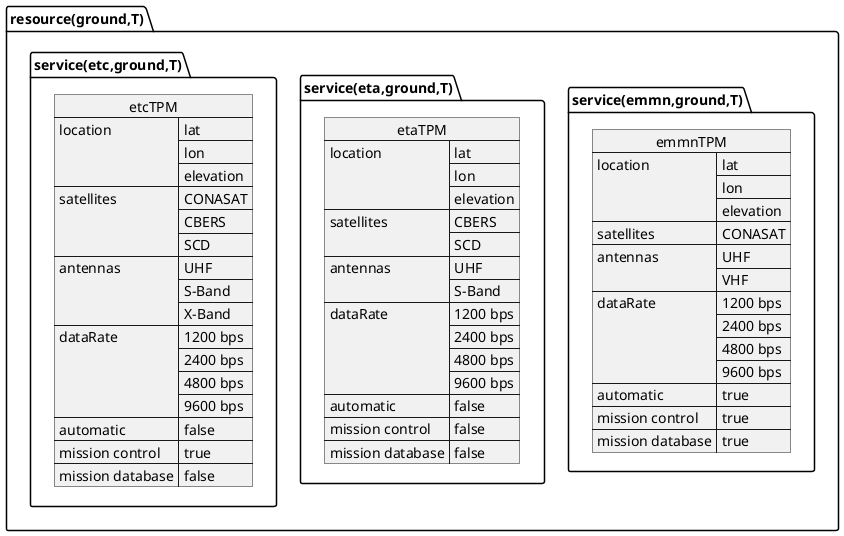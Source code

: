 @startuml resourcesGround
allowmixing

''''''''''''''''' GROUND SEGMENT ''''''''''''''
'''''''''''''''''''''''''''''''''''''''''''''''
package resource(ground,T){
    package service(emmn,ground,T) {
        json emmnTPM {
            "location":["lat","lon","elevation"],
            "satellites":["CONASAT"],
            "antennas":["UHF","VHF"],
            "dataRate": ["1200 bps","2400 bps","4800 bps","9600 bps"],
            "automatic": true,
            "mission control": true,
            "mission database": true
        }
    }
    package service(eta,ground,T) {
        json etaTPM {
            "location":["lat","lon","elevation"],
            "satellites":["CBERS","SCD"],
            "antennas":["UHF","S-Band"],
            "dataRate": ["1200 bps","2400 bps","4800 bps","9600 bps"],
            "automatic": false,
            "mission control": false,
            "mission database": false
        }
    }
    package service(etc,ground,T){
        json etcTPM {
            "location":["lat","lon","elevation"],
            "satellites":["CONASAT","CBERS","SCD"],
            "antennas":["UHF","S-Band","X-Band"],
            "dataRate": ["1200 bps","2400 bps","4800 bps","9600 bps"],
            "automatic": false,
            "mission control": true,
            "mission database": false
        }
    }
}


@enduml
